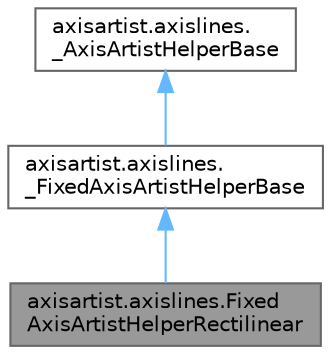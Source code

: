 digraph "axisartist.axislines.FixedAxisArtistHelperRectilinear"
{
 // LATEX_PDF_SIZE
  bgcolor="transparent";
  edge [fontname=Helvetica,fontsize=10,labelfontname=Helvetica,labelfontsize=10];
  node [fontname=Helvetica,fontsize=10,shape=box,height=0.2,width=0.4];
  Node1 [id="Node000001",label="axisartist.axislines.Fixed\lAxisArtistHelperRectilinear",height=0.2,width=0.4,color="gray40", fillcolor="grey60", style="filled", fontcolor="black",tooltip=" "];
  Node2 -> Node1 [id="edge3_Node000001_Node000002",dir="back",color="steelblue1",style="solid",tooltip=" "];
  Node2 [id="Node000002",label="axisartist.axislines.\l_FixedAxisArtistHelperBase",height=0.2,width=0.4,color="gray40", fillcolor="white", style="filled",URL="$d0/dbf/classaxisartist_1_1axislines_1_1__FixedAxisArtistHelperBase.html",tooltip=" "];
  Node3 -> Node2 [id="edge4_Node000002_Node000003",dir="back",color="steelblue1",style="solid",tooltip=" "];
  Node3 [id="Node000003",label="axisartist.axislines.\l_AxisArtistHelperBase",height=0.2,width=0.4,color="gray40", fillcolor="white", style="filled",URL="$dc/d29/classaxisartist_1_1axislines_1_1__AxisArtistHelperBase.html",tooltip=" "];
}
